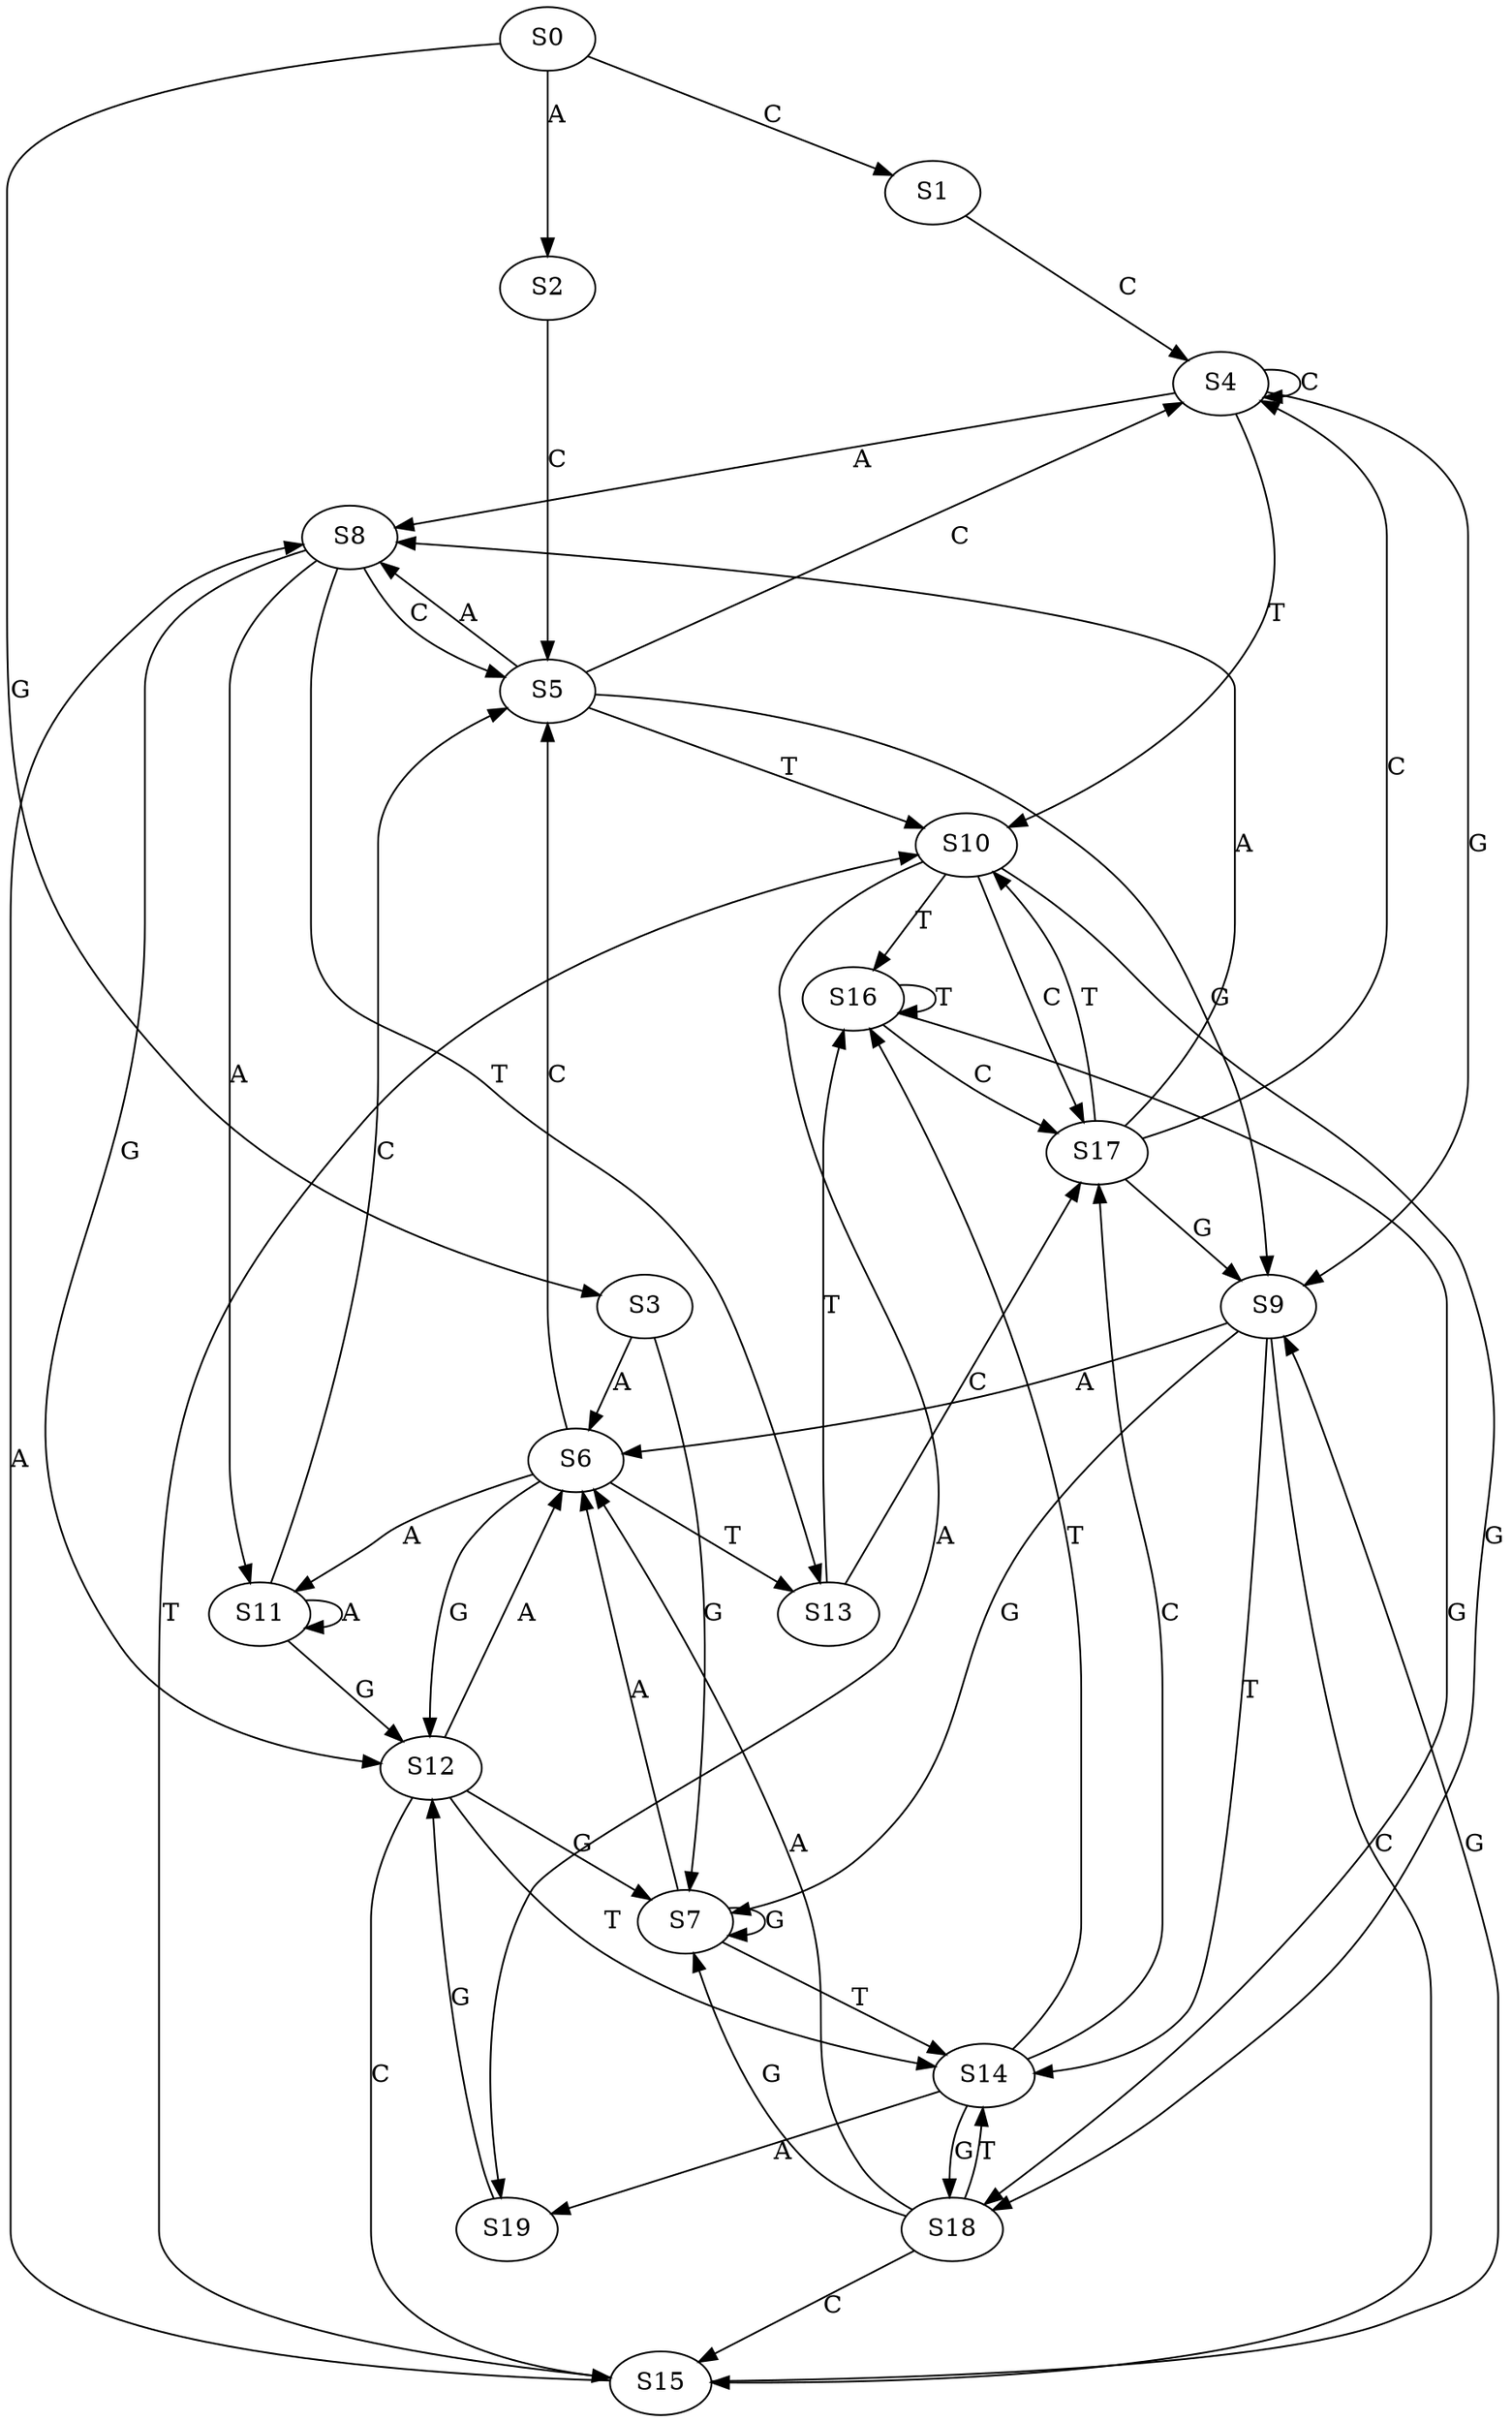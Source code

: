 strict digraph  {
	S0 -> S1 [ label = C ];
	S0 -> S2 [ label = A ];
	S0 -> S3 [ label = G ];
	S1 -> S4 [ label = C ];
	S2 -> S5 [ label = C ];
	S3 -> S6 [ label = A ];
	S3 -> S7 [ label = G ];
	S4 -> S8 [ label = A ];
	S4 -> S9 [ label = G ];
	S4 -> S10 [ label = T ];
	S4 -> S4 [ label = C ];
	S5 -> S8 [ label = A ];
	S5 -> S4 [ label = C ];
	S5 -> S9 [ label = G ];
	S5 -> S10 [ label = T ];
	S6 -> S11 [ label = A ];
	S6 -> S12 [ label = G ];
	S6 -> S5 [ label = C ];
	S6 -> S13 [ label = T ];
	S7 -> S14 [ label = T ];
	S7 -> S6 [ label = A ];
	S7 -> S7 [ label = G ];
	S8 -> S11 [ label = A ];
	S8 -> S5 [ label = C ];
	S8 -> S12 [ label = G ];
	S8 -> S13 [ label = T ];
	S9 -> S7 [ label = G ];
	S9 -> S15 [ label = C ];
	S9 -> S14 [ label = T ];
	S9 -> S6 [ label = A ];
	S10 -> S16 [ label = T ];
	S10 -> S17 [ label = C ];
	S10 -> S18 [ label = G ];
	S10 -> S19 [ label = A ];
	S11 -> S12 [ label = G ];
	S11 -> S5 [ label = C ];
	S11 -> S11 [ label = A ];
	S12 -> S14 [ label = T ];
	S12 -> S6 [ label = A ];
	S12 -> S15 [ label = C ];
	S12 -> S7 [ label = G ];
	S13 -> S17 [ label = C ];
	S13 -> S16 [ label = T ];
	S14 -> S19 [ label = A ];
	S14 -> S17 [ label = C ];
	S14 -> S16 [ label = T ];
	S14 -> S18 [ label = G ];
	S15 -> S9 [ label = G ];
	S15 -> S8 [ label = A ];
	S15 -> S10 [ label = T ];
	S16 -> S17 [ label = C ];
	S16 -> S18 [ label = G ];
	S16 -> S16 [ label = T ];
	S17 -> S8 [ label = A ];
	S17 -> S9 [ label = G ];
	S17 -> S4 [ label = C ];
	S17 -> S10 [ label = T ];
	S18 -> S14 [ label = T ];
	S18 -> S7 [ label = G ];
	S18 -> S15 [ label = C ];
	S18 -> S6 [ label = A ];
	S19 -> S12 [ label = G ];
}
